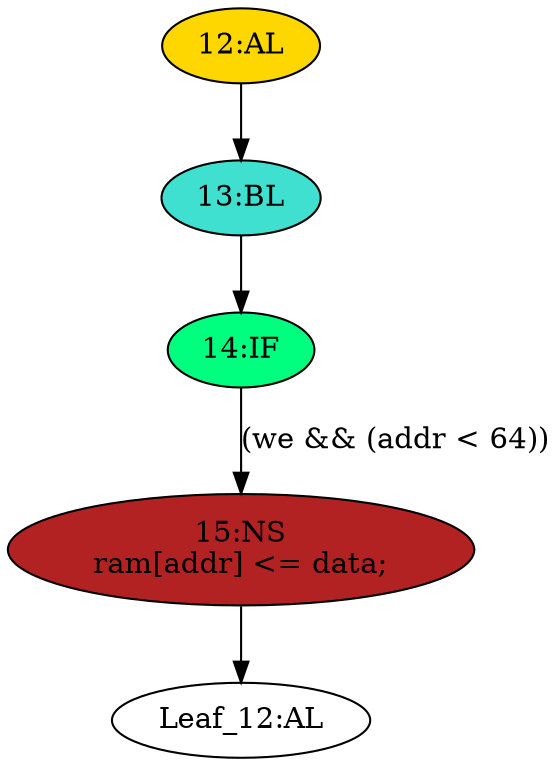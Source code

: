 strict digraph "" {
	node [label="\N"];
	"12:AL"	[ast="<pyverilog.vparser.ast.Always object at 0x7f15daa90ad0>",
		clk_sens=True,
		fillcolor=gold,
		label="12:AL",
		sens="['clk']",
		statements="[]",
		style=filled,
		typ=Always,
		use_var="['we', 'data', 'addr']"];
	"13:BL"	[ast="<pyverilog.vparser.ast.Block object at 0x7f15daa90a90>",
		fillcolor=turquoise,
		label="13:BL",
		statements="[]",
		style=filled,
		typ=Block];
	"12:AL" -> "13:BL"	[cond="[]",
		lineno=None];
	"15:NS"	[ast="<pyverilog.vparser.ast.NonblockingSubstitution object at 0x7f15daa90710>",
		fillcolor=firebrick,
		label="15:NS
ram[addr] <= data;",
		statements="[<pyverilog.vparser.ast.NonblockingSubstitution object at 0x7f15daa90710>]",
		style=filled,
		typ=NonblockingSubstitution];
	"Leaf_12:AL"	[def_var="['ram']",
		label="Leaf_12:AL"];
	"15:NS" -> "Leaf_12:AL"	[cond="[]",
		lineno=None];
	"14:IF"	[ast="<pyverilog.vparser.ast.IfStatement object at 0x7f15daa90550>",
		fillcolor=springgreen,
		label="14:IF",
		statements="[]",
		style=filled,
		typ=IfStatement];
	"13:BL" -> "14:IF"	[cond="[]",
		lineno=None];
	"14:IF" -> "15:NS"	[cond="['we', 'addr']",
		label="(we && (addr < 64))",
		lineno=14];
}
